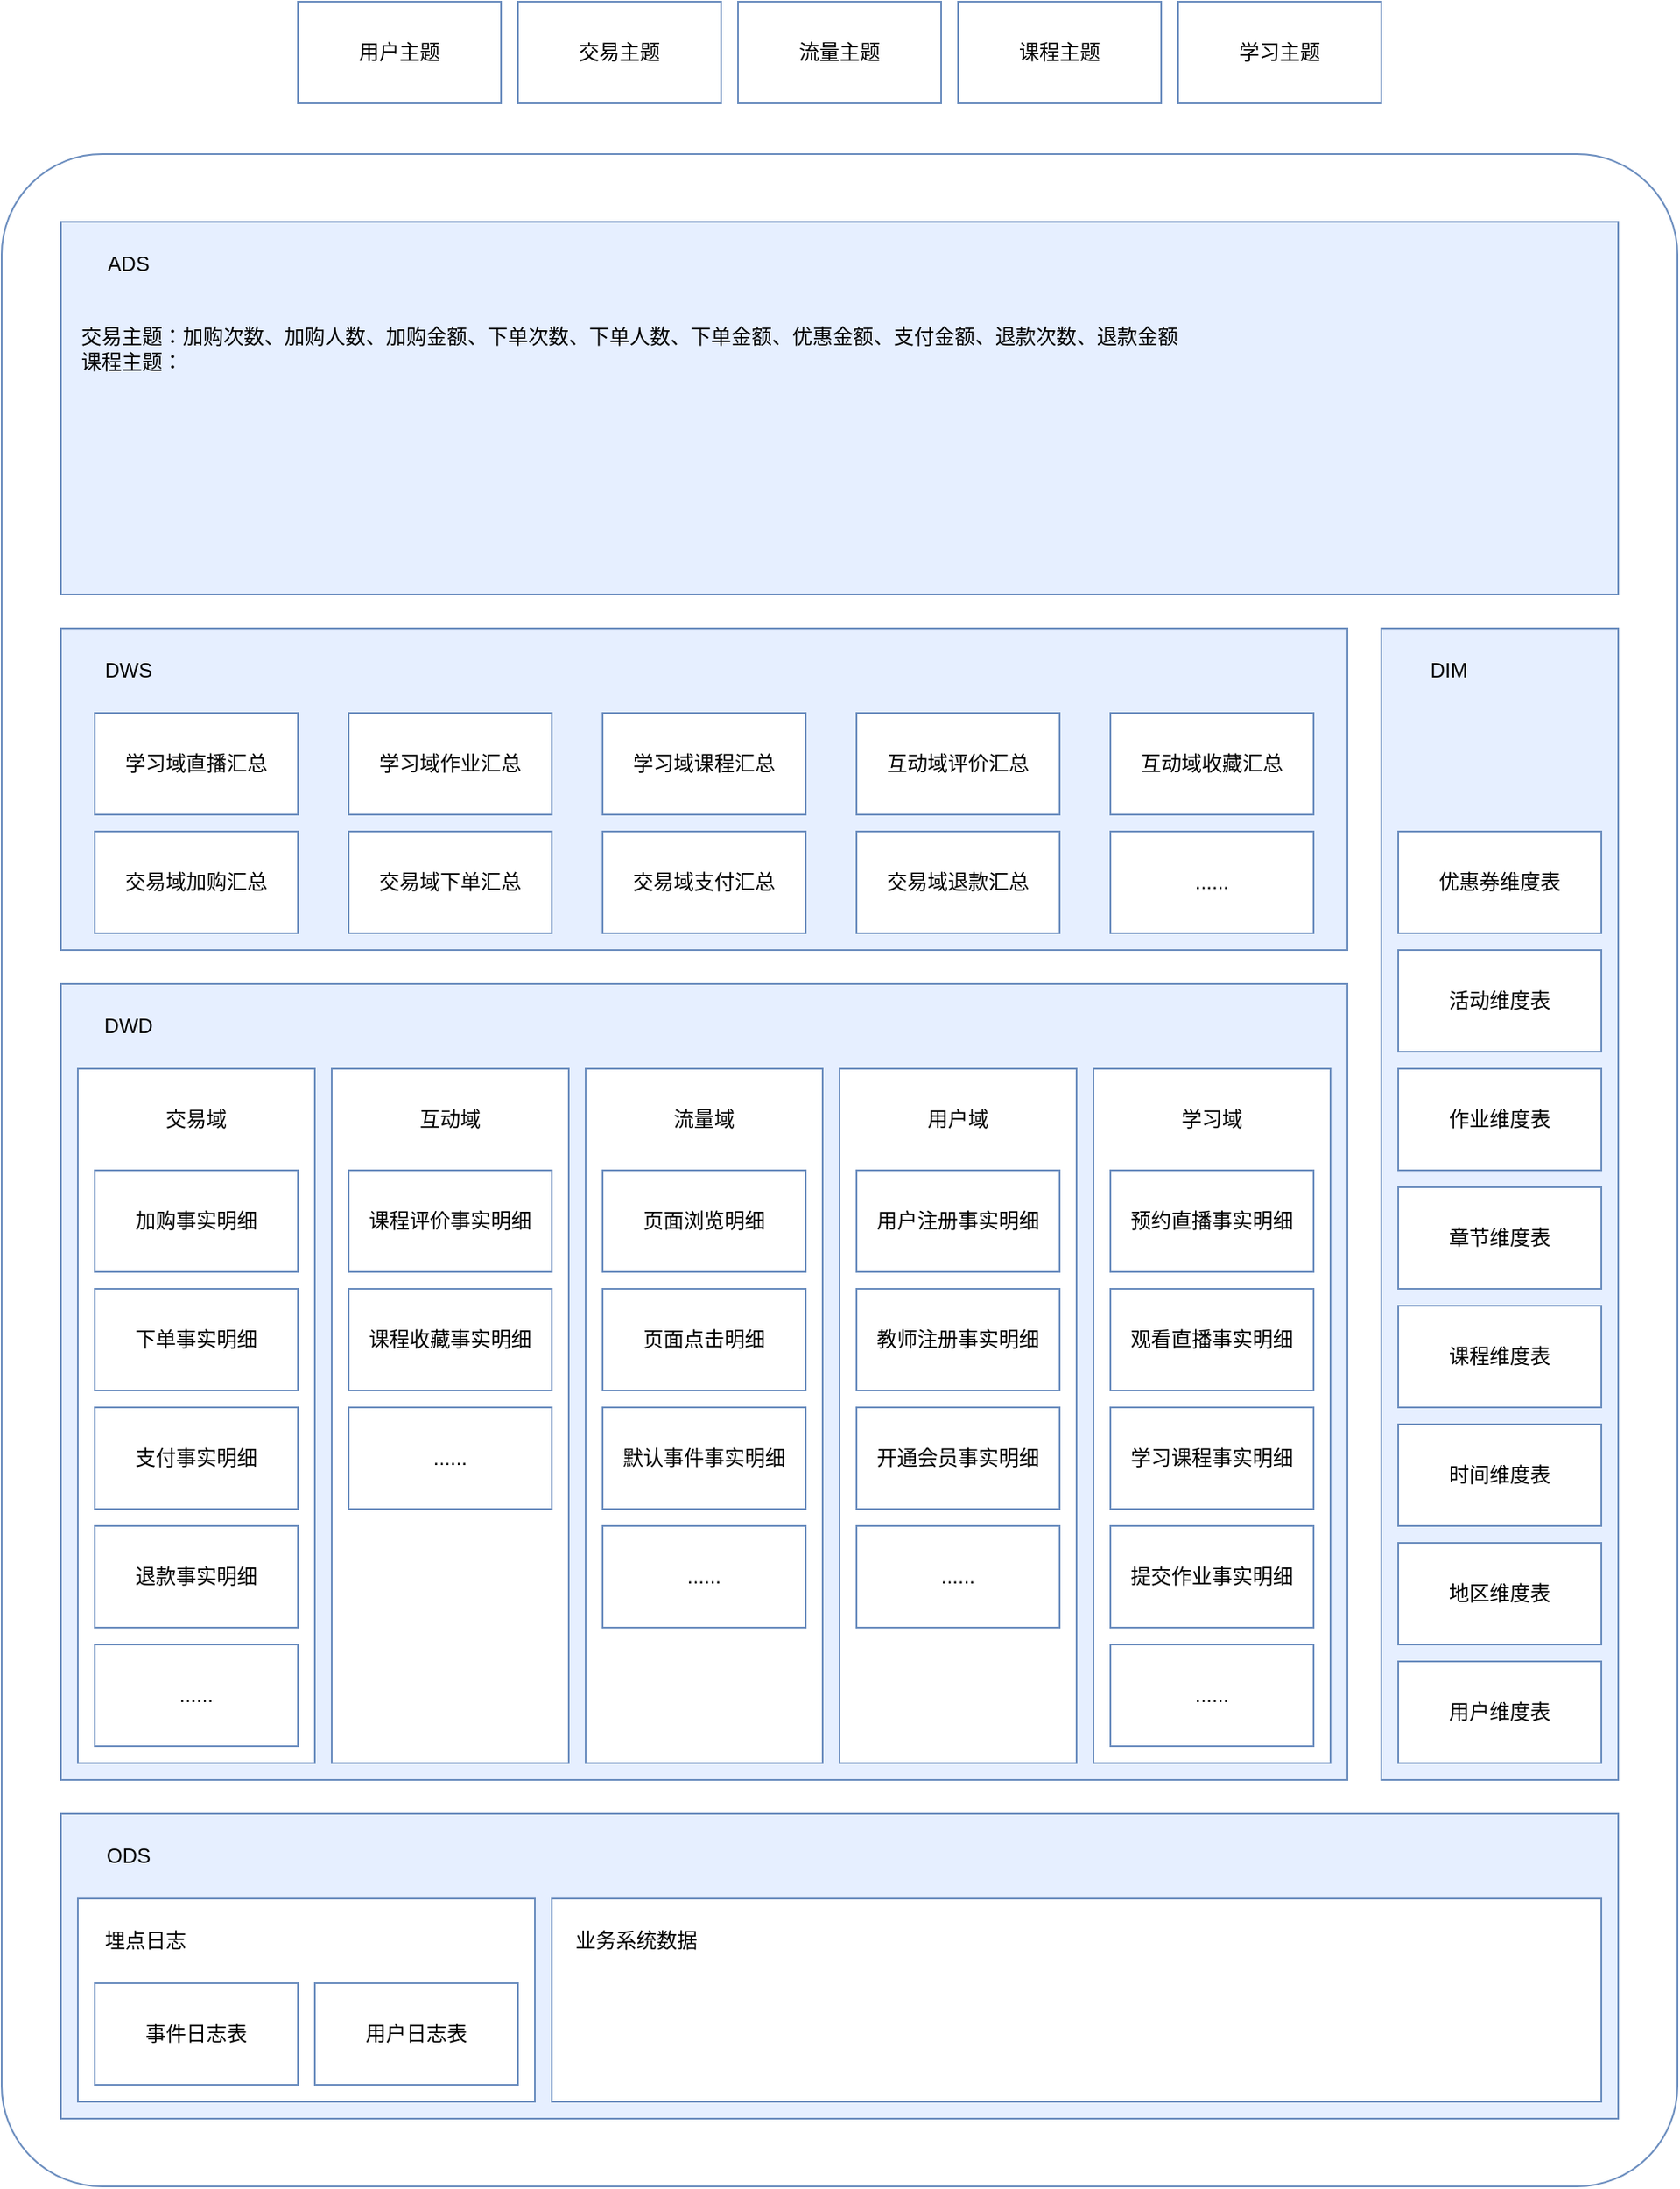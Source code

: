 <mxfile version="21.3.7" type="github">
  <diagram name="第 1 页" id="O_QHGvnCZH730tNBmOar">
    <mxGraphModel dx="2390" dy="2402" grid="1" gridSize="10" guides="1" tooltips="1" connect="1" arrows="1" fold="1" page="1" pageScale="1" pageWidth="827" pageHeight="1169" math="0" shadow="0">
      <root>
        <mxCell id="0" />
        <mxCell id="1" parent="0" />
        <mxCell id="saVYviV8NVjSQybobaWA-1" value="" style="rounded=1;whiteSpace=wrap;html=1;fillColor=none;glass=0;strokeColor=#6C8EBF;arcSize=6;" parent="1" vertex="1">
          <mxGeometry x="125" y="-340" width="990" height="1200" as="geometry" />
        </mxCell>
        <mxCell id="saVYviV8NVjSQybobaWA-2" value="" style="rounded=0;whiteSpace=wrap;html=1;fillColor=#E6EFFF;strokeColor=#6C8EBF;" parent="1" vertex="1">
          <mxGeometry x="160" y="640" width="920" height="180" as="geometry" />
        </mxCell>
        <mxCell id="saVYviV8NVjSQybobaWA-3" value="" style="rounded=0;whiteSpace=wrap;html=1;strokeColor=#6C8EBF;" parent="1" vertex="1">
          <mxGeometry x="170" y="690" width="270" height="120" as="geometry" />
        </mxCell>
        <mxCell id="saVYviV8NVjSQybobaWA-4" value="事件日志表" style="rounded=0;whiteSpace=wrap;html=1;strokeColor=#6C8EBF;" parent="1" vertex="1">
          <mxGeometry x="180" y="740" width="120" height="60" as="geometry" />
        </mxCell>
        <mxCell id="saVYviV8NVjSQybobaWA-5" value="用户日志表" style="rounded=0;whiteSpace=wrap;html=1;strokeColor=#6C8EBF;" parent="1" vertex="1">
          <mxGeometry x="310" y="740" width="120" height="60" as="geometry" />
        </mxCell>
        <mxCell id="saVYviV8NVjSQybobaWA-6" value="埋点日志" style="text;html=1;strokeColor=none;fillColor=none;align=center;verticalAlign=middle;whiteSpace=wrap;rounded=0;" parent="1" vertex="1">
          <mxGeometry x="180" y="700" width="60" height="30" as="geometry" />
        </mxCell>
        <mxCell id="saVYviV8NVjSQybobaWA-7" value="" style="rounded=0;whiteSpace=wrap;html=1;strokeColor=#6C8EBF;" parent="1" vertex="1">
          <mxGeometry x="450" y="690" width="620" height="120" as="geometry" />
        </mxCell>
        <mxCell id="saVYviV8NVjSQybobaWA-8" value="ODS" style="text;html=1;strokeColor=none;fillColor=none;align=center;verticalAlign=middle;whiteSpace=wrap;rounded=0;" parent="1" vertex="1">
          <mxGeometry x="170" y="650" width="60" height="30" as="geometry" />
        </mxCell>
        <mxCell id="saVYviV8NVjSQybobaWA-10" value="业务系统数据" style="text;html=1;strokeColor=none;fillColor=none;align=center;verticalAlign=middle;whiteSpace=wrap;rounded=0;" parent="1" vertex="1">
          <mxGeometry x="460" y="700" width="80" height="30" as="geometry" />
        </mxCell>
        <mxCell id="saVYviV8NVjSQybobaWA-11" value="" style="rounded=0;whiteSpace=wrap;html=1;fillColor=#E6EFFF;strokeColor=#6c8ebf;" parent="1" vertex="1">
          <mxGeometry x="160" y="150" width="760" height="470" as="geometry" />
        </mxCell>
        <mxCell id="saVYviV8NVjSQybobaWA-13" value="" style="rounded=0;whiteSpace=wrap;html=1;fillColor=#E6EFFF;strokeColor=#6c8ebf;" parent="1" vertex="1">
          <mxGeometry x="940" y="-60" width="140" height="680" as="geometry" />
        </mxCell>
        <mxCell id="saVYviV8NVjSQybobaWA-14" value="DIM" style="text;html=1;strokeColor=none;fillColor=none;align=center;verticalAlign=middle;whiteSpace=wrap;rounded=0;" parent="1" vertex="1">
          <mxGeometry x="950" y="-50" width="60" height="30" as="geometry" />
        </mxCell>
        <mxCell id="saVYviV8NVjSQybobaWA-21" value="用户维度表" style="rounded=0;whiteSpace=wrap;html=1;strokeColor=#6C8EBF;" parent="1" vertex="1">
          <mxGeometry x="950" y="550" width="120" height="60" as="geometry" />
        </mxCell>
        <mxCell id="saVYviV8NVjSQybobaWA-22" value="课程维度表" style="rounded=0;whiteSpace=wrap;html=1;strokeColor=#6C8EBF;" parent="1" vertex="1">
          <mxGeometry x="950" y="340" width="120" height="60" as="geometry" />
        </mxCell>
        <mxCell id="saVYviV8NVjSQybobaWA-23" value="章节维度表" style="rounded=0;whiteSpace=wrap;html=1;strokeColor=#6C8EBF;" parent="1" vertex="1">
          <mxGeometry x="950" y="270" width="120" height="60" as="geometry" />
        </mxCell>
        <mxCell id="saVYviV8NVjSQybobaWA-25" value="优惠券维度表" style="rounded=0;whiteSpace=wrap;html=1;strokeColor=#6C8EBF;" parent="1" vertex="1">
          <mxGeometry x="950" y="60" width="120" height="60" as="geometry" />
        </mxCell>
        <mxCell id="saVYviV8NVjSQybobaWA-26" value="活动维度表" style="rounded=0;whiteSpace=wrap;html=1;strokeColor=#6C8EBF;" parent="1" vertex="1">
          <mxGeometry x="950" y="130" width="120" height="60" as="geometry" />
        </mxCell>
        <mxCell id="saVYviV8NVjSQybobaWA-27" value="地区维度表" style="rounded=0;whiteSpace=wrap;html=1;strokeColor=#6C8EBF;" parent="1" vertex="1">
          <mxGeometry x="950" y="480" width="120" height="60" as="geometry" />
        </mxCell>
        <mxCell id="saVYviV8NVjSQybobaWA-28" value="时间维度表" style="rounded=0;whiteSpace=wrap;html=1;strokeColor=#6C8EBF;" parent="1" vertex="1">
          <mxGeometry x="950" y="410" width="120" height="60" as="geometry" />
        </mxCell>
        <mxCell id="saVYviV8NVjSQybobaWA-30" value="作业维度表" style="rounded=0;whiteSpace=wrap;html=1;strokeColor=#6C8EBF;" parent="1" vertex="1">
          <mxGeometry x="950" y="200" width="120" height="60" as="geometry" />
        </mxCell>
        <mxCell id="saVYviV8NVjSQybobaWA-34" value="流量主题" style="rounded=0;whiteSpace=wrap;html=1;strokeColor=#6C8EBF;" parent="1" vertex="1">
          <mxGeometry x="560" y="-430" width="120" height="60" as="geometry" />
        </mxCell>
        <mxCell id="saVYviV8NVjSQybobaWA-35" value="用户主题" style="rounded=0;whiteSpace=wrap;html=1;strokeColor=#6C8EBF;" parent="1" vertex="1">
          <mxGeometry x="300" y="-430" width="120" height="60" as="geometry" />
        </mxCell>
        <mxCell id="saVYviV8NVjSQybobaWA-36" value="课程主题" style="rounded=0;whiteSpace=wrap;html=1;strokeColor=#6C8EBF;" parent="1" vertex="1">
          <mxGeometry x="690" y="-430" width="120" height="60" as="geometry" />
        </mxCell>
        <mxCell id="saVYviV8NVjSQybobaWA-39" value="交易主题" style="rounded=0;whiteSpace=wrap;html=1;strokeColor=#6C8EBF;" parent="1" vertex="1">
          <mxGeometry x="430" y="-430" width="120" height="60" as="geometry" />
        </mxCell>
        <mxCell id="saVYviV8NVjSQybobaWA-41" value="学习主题" style="rounded=0;whiteSpace=wrap;html=1;strokeColor=#6C8EBF;" parent="1" vertex="1">
          <mxGeometry x="820" y="-430" width="120" height="60" as="geometry" />
        </mxCell>
        <mxCell id="saVYviV8NVjSQybobaWA-87" value="DWD" style="text;html=1;strokeColor=none;fillColor=none;align=center;verticalAlign=middle;whiteSpace=wrap;rounded=0;" parent="1" vertex="1">
          <mxGeometry x="170" y="160" width="60" height="30" as="geometry" />
        </mxCell>
        <mxCell id="saVYviV8NVjSQybobaWA-106" value="" style="rounded=0;whiteSpace=wrap;html=1;strokeColor=#6C8EBF;" parent="1" vertex="1">
          <mxGeometry x="770" y="200" width="140" height="410" as="geometry" />
        </mxCell>
        <mxCell id="saVYviV8NVjSQybobaWA-88" value="" style="rounded=0;whiteSpace=wrap;html=1;strokeColor=#6C8EBF;fillColor=#E6EFFF;" parent="1" vertex="1">
          <mxGeometry x="160" y="-60" width="760" height="190" as="geometry" />
        </mxCell>
        <mxCell id="saVYviV8NVjSQybobaWA-89" value="DWS" style="text;html=1;strokeColor=none;fillColor=none;align=center;verticalAlign=middle;whiteSpace=wrap;rounded=0;" parent="1" vertex="1">
          <mxGeometry x="170" y="-50" width="60" height="30" as="geometry" />
        </mxCell>
        <mxCell id="saVYviV8NVjSQybobaWA-90" value="交易域加购汇总" style="rounded=0;whiteSpace=wrap;html=1;strokeColor=#6C8EBF;" parent="1" vertex="1">
          <mxGeometry x="180" y="60" width="120" height="60" as="geometry" />
        </mxCell>
        <mxCell id="saVYviV8NVjSQybobaWA-91" value="学习域直播汇总" style="rounded=0;whiteSpace=wrap;html=1;strokeColor=#6C8EBF;" parent="1" vertex="1">
          <mxGeometry x="180" y="-10" width="120" height="60" as="geometry" />
        </mxCell>
        <mxCell id="saVYviV8NVjSQybobaWA-92" value="交易域下单汇总" style="rounded=0;whiteSpace=wrap;html=1;strokeColor=#6C8EBF;" parent="1" vertex="1">
          <mxGeometry x="330" y="60" width="120" height="60" as="geometry" />
        </mxCell>
        <mxCell id="saVYviV8NVjSQybobaWA-93" value="" style="rounded=0;whiteSpace=wrap;html=1;strokeColor=#6C8EBF;fillColor=#E6EFFF;" parent="1" vertex="1">
          <mxGeometry x="160" y="-300" width="920" height="220" as="geometry" />
        </mxCell>
        <mxCell id="saVYviV8NVjSQybobaWA-94" value="ADS" style="text;html=1;strokeColor=none;fillColor=none;align=center;verticalAlign=middle;whiteSpace=wrap;rounded=0;" parent="1" vertex="1">
          <mxGeometry x="170" y="-290" width="60" height="30" as="geometry" />
        </mxCell>
        <mxCell id="saVYviV8NVjSQybobaWA-99" value="交易域支付汇总" style="rounded=0;whiteSpace=wrap;html=1;strokeColor=#6C8EBF;" parent="1" vertex="1">
          <mxGeometry x="480" y="60" width="120" height="60" as="geometry" />
        </mxCell>
        <mxCell id="saVYviV8NVjSQybobaWA-100" value="......" style="rounded=0;whiteSpace=wrap;html=1;strokeColor=#6C8EBF;" parent="1" vertex="1">
          <mxGeometry x="780" y="60" width="120" height="60" as="geometry" />
        </mxCell>
        <mxCell id="saVYviV8NVjSQybobaWA-101" value="学习域作业汇总" style="rounded=0;whiteSpace=wrap;html=1;strokeColor=#6C8EBF;" parent="1" vertex="1">
          <mxGeometry x="330" y="-10" width="120" height="60" as="geometry" />
        </mxCell>
        <mxCell id="saVYviV8NVjSQybobaWA-102" value="学习域课程汇总" style="rounded=0;whiteSpace=wrap;html=1;strokeColor=#6C8EBF;" parent="1" vertex="1">
          <mxGeometry x="480" y="-10" width="120" height="60" as="geometry" />
        </mxCell>
        <mxCell id="saVYviV8NVjSQybobaWA-104" value="交易主题：加购次数、加购人数、加购金额、下单次数、下单人数、下单金额、优惠金额、支付金额、退款次数、退款金额&lt;br&gt;课程主题：" style="text;html=1;strokeColor=none;fillColor=none;align=left;verticalAlign=middle;whiteSpace=wrap;rounded=0;" parent="1" vertex="1">
          <mxGeometry x="170" y="-260" width="900" height="70" as="geometry" />
        </mxCell>
        <mxCell id="saVYviV8NVjSQybobaWA-107" value="学习域" style="text;html=1;strokeColor=none;fillColor=none;align=center;verticalAlign=middle;whiteSpace=wrap;rounded=0;" parent="1" vertex="1">
          <mxGeometry x="810" y="215" width="60" height="30" as="geometry" />
        </mxCell>
        <mxCell id="saVYviV8NVjSQybobaWA-60" value="预约直播事实明细" style="rounded=0;whiteSpace=wrap;html=1;strokeColor=#6C8EBF;" parent="1" vertex="1">
          <mxGeometry x="780" y="260" width="120" height="60" as="geometry" />
        </mxCell>
        <mxCell id="saVYviV8NVjSQybobaWA-69" value="观看直播事实明细" style="rounded=0;whiteSpace=wrap;html=1;strokeColor=#6C8EBF;" parent="1" vertex="1">
          <mxGeometry x="780" y="330" width="120" height="60" as="geometry" />
        </mxCell>
        <mxCell id="saVYviV8NVjSQybobaWA-72" value="提交作业事实明细" style="rounded=0;whiteSpace=wrap;html=1;strokeColor=#6C8EBF;" parent="1" vertex="1">
          <mxGeometry x="780" y="470" width="120" height="60" as="geometry" />
        </mxCell>
        <mxCell id="saVYviV8NVjSQybobaWA-74" value="学习课程事实明细" style="rounded=0;whiteSpace=wrap;html=1;strokeColor=#6C8EBF;" parent="1" vertex="1">
          <mxGeometry x="780" y="400" width="120" height="60" as="geometry" />
        </mxCell>
        <mxCell id="saVYviV8NVjSQybobaWA-73" value="......" style="rounded=0;whiteSpace=wrap;html=1;strokeColor=#6C8EBF;" parent="1" vertex="1">
          <mxGeometry x="780" y="540" width="120" height="60" as="geometry" />
        </mxCell>
        <mxCell id="wcvfJDTOzy3qHPwnN3P7-1" value="" style="rounded=0;whiteSpace=wrap;html=1;strokeColor=#6C8EBF;" vertex="1" parent="1">
          <mxGeometry x="620" y="200" width="140" height="410" as="geometry" />
        </mxCell>
        <mxCell id="wcvfJDTOzy3qHPwnN3P7-2" value="用户域" style="text;html=1;strokeColor=none;fillColor=none;align=center;verticalAlign=middle;whiteSpace=wrap;rounded=0;" vertex="1" parent="1">
          <mxGeometry x="660" y="215" width="60" height="30" as="geometry" />
        </mxCell>
        <mxCell id="saVYviV8NVjSQybobaWA-59" value="用户注册事实明细" style="rounded=0;whiteSpace=wrap;html=1;strokeColor=#6C8EBF;" parent="1" vertex="1">
          <mxGeometry x="630" y="260" width="120" height="60" as="geometry" />
        </mxCell>
        <mxCell id="saVYviV8NVjSQybobaWA-70" value="教师注册事实明细" style="rounded=0;whiteSpace=wrap;html=1;strokeColor=#6C8EBF;" parent="1" vertex="1">
          <mxGeometry x="630" y="330" width="120" height="60" as="geometry" />
        </mxCell>
        <mxCell id="saVYviV8NVjSQybobaWA-71" value="......" style="rounded=0;whiteSpace=wrap;html=1;strokeColor=#6C8EBF;" parent="1" vertex="1">
          <mxGeometry x="630" y="470" width="120" height="60" as="geometry" />
        </mxCell>
        <mxCell id="wcvfJDTOzy3qHPwnN3P7-4" value="" style="rounded=0;whiteSpace=wrap;html=1;strokeColor=#6C8EBF;" vertex="1" parent="1">
          <mxGeometry x="470" y="200" width="140" height="410" as="geometry" />
        </mxCell>
        <mxCell id="wcvfJDTOzy3qHPwnN3P7-5" value="流量域" style="text;html=1;strokeColor=none;fillColor=none;align=center;verticalAlign=middle;whiteSpace=wrap;rounded=0;" vertex="1" parent="1">
          <mxGeometry x="510" y="215" width="60" height="30" as="geometry" />
        </mxCell>
        <mxCell id="saVYviV8NVjSQybobaWA-66" value="页面点击明细" style="rounded=0;whiteSpace=wrap;html=1;strokeColor=#6C8EBF;" parent="1" vertex="1">
          <mxGeometry x="480" y="330" width="120" height="60" as="geometry" />
        </mxCell>
        <mxCell id="saVYviV8NVjSQybobaWA-50" value="默认事件事实明细" style="rounded=0;whiteSpace=wrap;html=1;strokeColor=#6C8EBF;" parent="1" vertex="1">
          <mxGeometry x="480" y="400" width="120" height="60" as="geometry" />
        </mxCell>
        <mxCell id="saVYviV8NVjSQybobaWA-63" value="页面浏览明细" style="rounded=0;whiteSpace=wrap;html=1;strokeColor=#6C8EBF;" parent="1" vertex="1">
          <mxGeometry x="480" y="260" width="120" height="60" as="geometry" />
        </mxCell>
        <mxCell id="wcvfJDTOzy3qHPwnN3P7-7" value="" style="rounded=0;whiteSpace=wrap;html=1;strokeColor=#6C8EBF;" vertex="1" parent="1">
          <mxGeometry x="320" y="200" width="140" height="410" as="geometry" />
        </mxCell>
        <mxCell id="wcvfJDTOzy3qHPwnN3P7-8" value="互动域" style="text;html=1;strokeColor=none;fillColor=none;align=center;verticalAlign=middle;whiteSpace=wrap;rounded=0;" vertex="1" parent="1">
          <mxGeometry x="360" y="215" width="60" height="30" as="geometry" />
        </mxCell>
        <mxCell id="saVYviV8NVjSQybobaWA-67" value="课程评价事实明细" style="rounded=0;whiteSpace=wrap;html=1;strokeColor=#6C8EBF;" parent="1" vertex="1">
          <mxGeometry x="330" y="260" width="120" height="60" as="geometry" />
        </mxCell>
        <mxCell id="saVYviV8NVjSQybobaWA-62" value="课程收藏事实明细" style="rounded=0;whiteSpace=wrap;html=1;strokeColor=#6C8EBF;" parent="1" vertex="1">
          <mxGeometry x="330" y="330" width="120" height="60" as="geometry" />
        </mxCell>
        <mxCell id="wcvfJDTOzy3qHPwnN3P7-9" value="" style="rounded=0;whiteSpace=wrap;html=1;strokeColor=#6C8EBF;" vertex="1" parent="1">
          <mxGeometry x="170" y="200" width="140" height="410" as="geometry" />
        </mxCell>
        <mxCell id="wcvfJDTOzy3qHPwnN3P7-10" value="......" style="rounded=0;whiteSpace=wrap;html=1;strokeColor=#6C8EBF;" vertex="1" parent="1">
          <mxGeometry x="480" y="470" width="120" height="60" as="geometry" />
        </mxCell>
        <mxCell id="wcvfJDTOzy3qHPwnN3P7-11" value="交易域" style="text;html=1;strokeColor=none;fillColor=none;align=center;verticalAlign=middle;whiteSpace=wrap;rounded=0;" vertex="1" parent="1">
          <mxGeometry x="210" y="215" width="60" height="30" as="geometry" />
        </mxCell>
        <mxCell id="saVYviV8NVjSQybobaWA-64" value="交易域加购事实明细" style="rounded=0;whiteSpace=wrap;html=1;strokeColor=#6C8EBF;" parent="1" vertex="1">
          <mxGeometry x="180" y="260" width="120" height="60" as="geometry" />
        </mxCell>
        <mxCell id="saVYviV8NVjSQybobaWA-65" value="下单事实明细" style="rounded=0;whiteSpace=wrap;html=1;strokeColor=#6C8EBF;" parent="1" vertex="1">
          <mxGeometry x="180" y="330" width="120" height="60" as="geometry" />
        </mxCell>
        <mxCell id="saVYviV8NVjSQybobaWA-18" value="支付事实明细" style="rounded=0;whiteSpace=wrap;html=1;strokeColor=#6C8EBF;" parent="1" vertex="1">
          <mxGeometry x="180" y="400" width="120" height="60" as="geometry" />
        </mxCell>
        <mxCell id="saVYviV8NVjSQybobaWA-24" value="退款事实明细" style="rounded=0;whiteSpace=wrap;html=1;strokeColor=#6C8EBF;" parent="1" vertex="1">
          <mxGeometry x="180" y="470" width="120" height="60" as="geometry" />
        </mxCell>
        <mxCell id="wcvfJDTOzy3qHPwnN3P7-13" value="......" style="rounded=0;whiteSpace=wrap;html=1;strokeColor=#6C8EBF;" vertex="1" parent="1">
          <mxGeometry x="180" y="540" width="120" height="60" as="geometry" />
        </mxCell>
        <mxCell id="wcvfJDTOzy3qHPwnN3P7-14" value="......" style="rounded=0;whiteSpace=wrap;html=1;strokeColor=#6C8EBF;" vertex="1" parent="1">
          <mxGeometry x="330" y="400" width="120" height="60" as="geometry" />
        </mxCell>
        <mxCell id="wcvfJDTOzy3qHPwnN3P7-16" value="加购事实明细" style="rounded=0;whiteSpace=wrap;html=1;strokeColor=#6C8EBF;" vertex="1" parent="1">
          <mxGeometry x="180" y="260" width="120" height="60" as="geometry" />
        </mxCell>
        <mxCell id="wcvfJDTOzy3qHPwnN3P7-22" value="开通会员事实明细" style="rounded=0;whiteSpace=wrap;html=1;strokeColor=#6C8EBF;" vertex="1" parent="1">
          <mxGeometry x="630" y="400" width="120" height="60" as="geometry" />
        </mxCell>
        <mxCell id="wcvfJDTOzy3qHPwnN3P7-23" value="交易域退款汇总" style="rounded=0;whiteSpace=wrap;html=1;strokeColor=#6C8EBF;" vertex="1" parent="1">
          <mxGeometry x="630" y="60" width="120" height="60" as="geometry" />
        </mxCell>
        <mxCell id="wcvfJDTOzy3qHPwnN3P7-24" value="互动域评价汇总" style="rounded=0;whiteSpace=wrap;html=1;strokeColor=#6C8EBF;" vertex="1" parent="1">
          <mxGeometry x="630" y="-10" width="120" height="60" as="geometry" />
        </mxCell>
        <mxCell id="wcvfJDTOzy3qHPwnN3P7-25" value="互动域收藏汇总" style="rounded=0;whiteSpace=wrap;html=1;strokeColor=#6C8EBF;" vertex="1" parent="1">
          <mxGeometry x="780" y="-10" width="120" height="60" as="geometry" />
        </mxCell>
      </root>
    </mxGraphModel>
  </diagram>
</mxfile>
